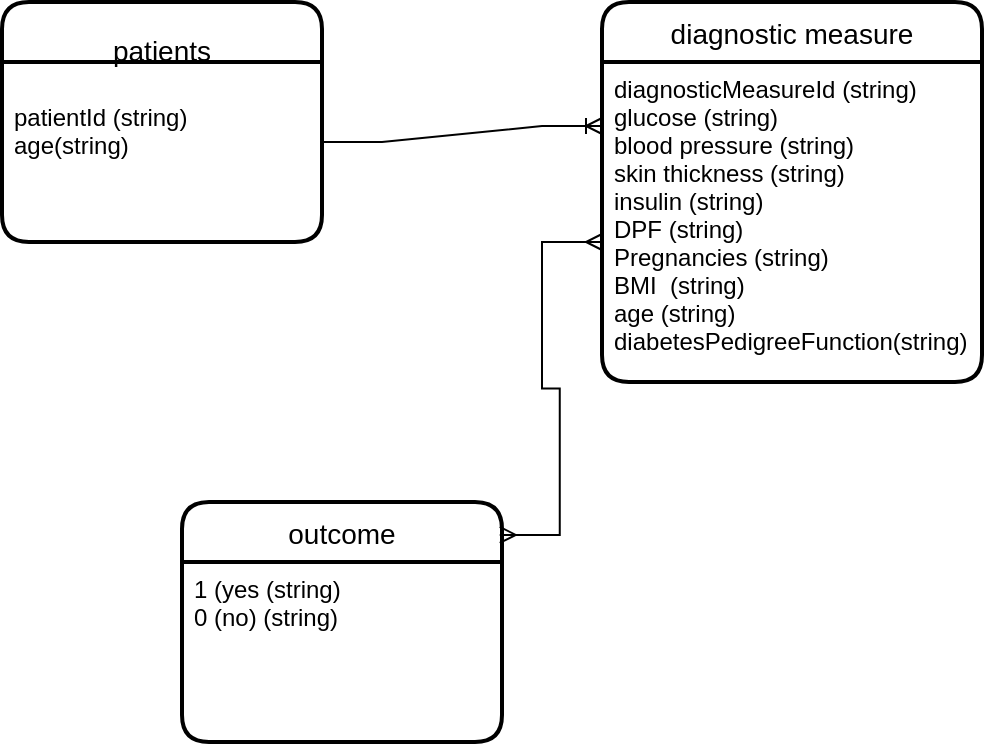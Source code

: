 <mxfile version="20.8.1" type="github" pages="2">
  <diagram id="a-20mZiOIAOLTIz4m4ay" name="Page-1">
    <mxGraphModel dx="772" dy="534" grid="1" gridSize="10" guides="1" tooltips="1" connect="1" arrows="1" fold="1" page="1" pageScale="1" pageWidth="850" pageHeight="1100" math="0" shadow="0">
      <root>
        <mxCell id="0" />
        <mxCell id="1" parent="0" />
        <mxCell id="T1z2pmbtqpx1YtOUBb7M-1" value="&#xa;patients" style="swimlane;childLayout=stackLayout;horizontal=1;startSize=30;horizontalStack=0;rounded=1;fontSize=14;fontStyle=0;strokeWidth=2;resizeParent=0;resizeLast=1;shadow=0;dashed=0;align=center;" parent="1" vertex="1">
          <mxGeometry x="150" y="70" width="160" height="120" as="geometry" />
        </mxCell>
        <mxCell id="T1z2pmbtqpx1YtOUBb7M-2" value="&#xa;patientId (string)&#xa;age(string)" style="align=left;strokeColor=none;fillColor=none;spacingLeft=4;fontSize=12;verticalAlign=top;resizable=0;rotatable=0;part=1;" parent="T1z2pmbtqpx1YtOUBb7M-1" vertex="1">
          <mxGeometry y="30" width="160" height="90" as="geometry" />
        </mxCell>
        <mxCell id="T1z2pmbtqpx1YtOUBb7M-7" value="diagnostic measure" style="swimlane;childLayout=stackLayout;horizontal=1;startSize=30;horizontalStack=0;rounded=1;fontSize=14;fontStyle=0;strokeWidth=2;resizeParent=0;resizeLast=1;shadow=0;dashed=0;align=center;" parent="1" vertex="1">
          <mxGeometry x="450" y="70" width="190" height="190" as="geometry" />
        </mxCell>
        <mxCell id="T1z2pmbtqpx1YtOUBb7M-8" value="diagnosticMeasureId (string)&#xa;glucose (string)&#xa;blood pressure (string)&#xa;skin thickness (string)&#xa;insulin (string)&#xa;DPF (string)&#xa;Pregnancies (string)&#xa;BMI  (string)&#xa;age (string)&#xa;diabetesPedigreeFunction(string)" style="align=left;strokeColor=none;fillColor=none;spacingLeft=4;fontSize=12;verticalAlign=top;resizable=0;rotatable=0;part=1;" parent="T1z2pmbtqpx1YtOUBb7M-7" vertex="1">
          <mxGeometry y="30" width="190" height="160" as="geometry" />
        </mxCell>
        <mxCell id="T1z2pmbtqpx1YtOUBb7M-9" value="outcome" style="swimlane;childLayout=stackLayout;horizontal=1;startSize=30;horizontalStack=0;rounded=1;fontSize=14;fontStyle=0;strokeWidth=2;resizeParent=0;resizeLast=1;shadow=0;dashed=0;align=center;" parent="1" vertex="1">
          <mxGeometry x="240" y="320" width="160" height="120" as="geometry" />
        </mxCell>
        <mxCell id="T1z2pmbtqpx1YtOUBb7M-10" value="1 (yes (string)&#xa;0 (no) (string)" style="align=left;strokeColor=none;fillColor=none;spacingLeft=4;fontSize=12;verticalAlign=top;resizable=0;rotatable=0;part=1;" parent="T1z2pmbtqpx1YtOUBb7M-9" vertex="1">
          <mxGeometry y="30" width="160" height="90" as="geometry" />
        </mxCell>
        <mxCell id="T1z2pmbtqpx1YtOUBb7M-13" value="" style="edgeStyle=entityRelationEdgeStyle;fontSize=12;html=1;endArrow=ERoneToMany;rounded=0;entryX=0;entryY=0.2;entryDx=0;entryDy=0;entryPerimeter=0;" parent="1" target="T1z2pmbtqpx1YtOUBb7M-8" edge="1">
          <mxGeometry width="100" height="100" relative="1" as="geometry">
            <mxPoint x="310" y="140" as="sourcePoint" />
            <mxPoint x="410" y="40" as="targetPoint" />
          </mxGeometry>
        </mxCell>
        <mxCell id="T1z2pmbtqpx1YtOUBb7M-15" value="" style="edgeStyle=entityRelationEdgeStyle;fontSize=12;html=1;endArrow=ERmany;startArrow=ERmany;rounded=0;exitX=0.993;exitY=0.137;exitDx=0;exitDy=0;exitPerimeter=0;" parent="1" source="T1z2pmbtqpx1YtOUBb7M-9" edge="1">
          <mxGeometry width="100" height="100" relative="1" as="geometry">
            <mxPoint x="380" y="290" as="sourcePoint" />
            <mxPoint x="450" y="190" as="targetPoint" />
          </mxGeometry>
        </mxCell>
      </root>
    </mxGraphModel>
  </diagram>
  <diagram id="-YaqDVObvc64j7OIM8t-" name="Page-2">
    <mxGraphModel dx="954" dy="647" grid="1" gridSize="10" guides="1" tooltips="1" connect="1" arrows="1" fold="1" page="1" pageScale="1" pageWidth="850" pageHeight="1100" math="0" shadow="0">
      <root>
        <mxCell id="0" />
        <mxCell id="1" parent="0" />
      </root>
    </mxGraphModel>
  </diagram>
</mxfile>
